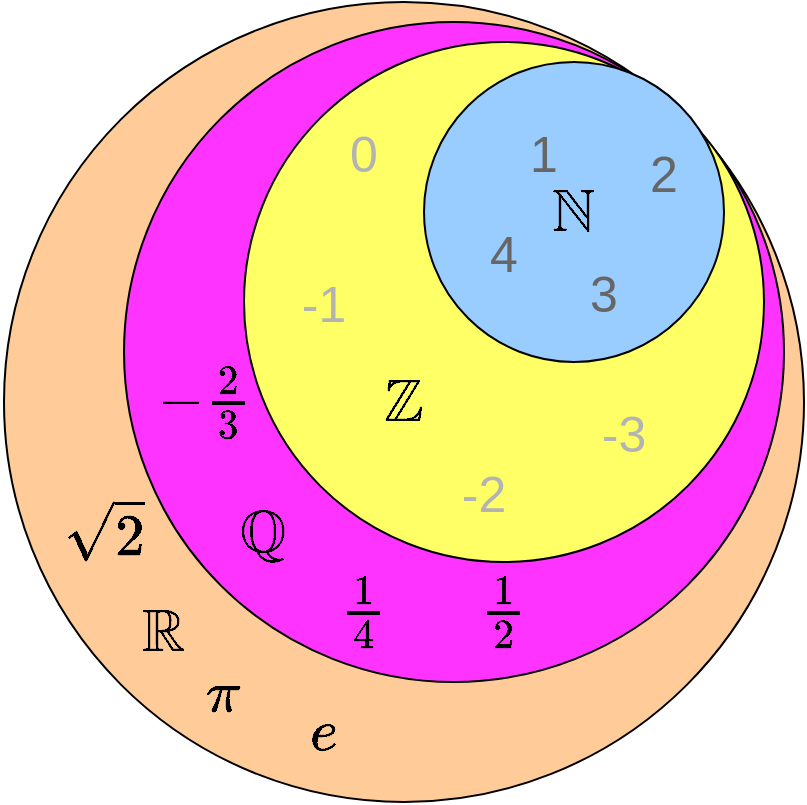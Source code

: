 <mxfile>
    <diagram id="lcaI5hloPfirL9yJnCFp" name="Page-1">
        <mxGraphModel dx="1734" dy="1036" grid="1" gridSize="10" guides="1" tooltips="1" connect="1" arrows="1" fold="1" page="1" pageScale="1" pageWidth="850" pageHeight="1100" math="1" shadow="0">
            <root>
                <mxCell id="0"/>
                <mxCell id="1" parent="0"/>
                <mxCell id="2" value="" style="ellipse;whiteSpace=wrap;html=1;aspect=fixed;fillColor=#FFCC99;" vertex="1" parent="1">
                    <mxGeometry width="400" height="400" as="geometry"/>
                </mxCell>
                <mxCell id="3" value="" style="ellipse;whiteSpace=wrap;html=1;aspect=fixed;fillColor=#FF33FF;" vertex="1" parent="1">
                    <mxGeometry x="60" y="10" width="330" height="330" as="geometry"/>
                </mxCell>
                <mxCell id="4" value="" style="ellipse;whiteSpace=wrap;html=1;aspect=fixed;fillColor=#FFFF66;" vertex="1" parent="1">
                    <mxGeometry x="120" y="20" width="260" height="260" as="geometry"/>
                </mxCell>
                <mxCell id="5" value="" style="ellipse;whiteSpace=wrap;html=1;aspect=fixed;fillColor=#99CCFF;" vertex="1" parent="1">
                    <mxGeometry x="210" y="30" width="150" height="150" as="geometry"/>
                </mxCell>
                <mxCell id="7" value="\(\mathbb{N}\)" style="text;html=1;align=center;verticalAlign=middle;whiteSpace=wrap;rounded=0;fontSize=25;" vertex="1" parent="1">
                    <mxGeometry x="255" y="90" width="60" height="30" as="geometry"/>
                </mxCell>
                <mxCell id="8" value="\(\mathbb{Z}\)" style="text;html=1;align=center;verticalAlign=middle;whiteSpace=wrap;rounded=0;fontSize=25;" vertex="1" parent="1">
                    <mxGeometry x="170" y="185" width="60" height="30" as="geometry"/>
                </mxCell>
                <mxCell id="9" value="\(\mathbb{Q}\)" style="text;html=1;align=center;verticalAlign=middle;whiteSpace=wrap;rounded=0;fontSize=25;fontColor=#000000;" vertex="1" parent="1">
                    <mxGeometry x="100" y="250" width="60" height="30" as="geometry"/>
                </mxCell>
                <mxCell id="10" value="\(\mathbb{R}\)" style="text;html=1;align=center;verticalAlign=middle;whiteSpace=wrap;rounded=0;fontSize=25;fontColor=#000000;" vertex="1" parent="1">
                    <mxGeometry x="50" y="300" width="60" height="30" as="geometry"/>
                </mxCell>
                <mxCell id="16" value="\(e\)" style="text;html=1;align=center;verticalAlign=middle;whiteSpace=wrap;rounded=0;fontSize=25;fontColor=#000000;" vertex="1" parent="1">
                    <mxGeometry x="130" y="350" width="60" height="30" as="geometry"/>
                </mxCell>
                <mxCell id="17" value="\(\pi\)" style="text;html=1;align=center;verticalAlign=middle;whiteSpace=wrap;rounded=0;fontSize=25;fontColor=#000000;" vertex="1" parent="1">
                    <mxGeometry x="80" y="330" width="60" height="30" as="geometry"/>
                </mxCell>
                <mxCell id="18" value="\(\sqrt{2}\)" style="text;html=1;align=center;verticalAlign=middle;whiteSpace=wrap;rounded=0;fontSize=25;fontColor=#000000;" vertex="1" parent="1">
                    <mxGeometry x="20" y="250" width="60" height="30" as="geometry"/>
                </mxCell>
                <mxCell id="19" value="\(\frac{1}{2}\)" style="text;html=1;align=center;verticalAlign=middle;whiteSpace=wrap;rounded=0;fontSize=25;fontColor=#000000;" vertex="1" parent="1">
                    <mxGeometry x="220" y="290" width="60" height="30" as="geometry"/>
                </mxCell>
                <mxCell id="20" value="\(\frac{1}{4}\)" style="text;html=1;align=center;verticalAlign=middle;whiteSpace=wrap;rounded=0;fontSize=25;fontColor=#000000;" vertex="1" parent="1">
                    <mxGeometry x="150" y="290" width="60" height="30" as="geometry"/>
                </mxCell>
                <mxCell id="21" value="\(-\frac{2}{3}\)" style="text;html=1;align=center;verticalAlign=middle;whiteSpace=wrap;rounded=0;fontSize=25;fontColor=#000000;" vertex="1" parent="1">
                    <mxGeometry x="70" y="185" width="60" height="30" as="geometry"/>
                </mxCell>
                <mxCell id="22" value="-3" style="text;html=1;align=center;verticalAlign=middle;whiteSpace=wrap;rounded=0;fontSize=25;fontColor=#B3B3B3;" vertex="1" parent="1">
                    <mxGeometry x="280" y="200" width="60" height="30" as="geometry"/>
                </mxCell>
                <mxCell id="23" value="-2" style="text;html=1;align=center;verticalAlign=middle;whiteSpace=wrap;rounded=0;fontSize=25;fontColor=#B3B3B3;" vertex="1" parent="1">
                    <mxGeometry x="210" y="230" width="60" height="30" as="geometry"/>
                </mxCell>
                <mxCell id="24" value="-1" style="text;html=1;align=center;verticalAlign=middle;whiteSpace=wrap;rounded=0;fontSize=25;fontColor=#B3B3B3;" vertex="1" parent="1">
                    <mxGeometry x="130" y="135" width="60" height="30" as="geometry"/>
                </mxCell>
                <mxCell id="25" value="0" style="text;html=1;align=center;verticalAlign=middle;whiteSpace=wrap;rounded=0;fontSize=25;fontColor=#B3B3B3;" vertex="1" parent="1">
                    <mxGeometry x="150" y="60" width="60" height="30" as="geometry"/>
                </mxCell>
                <mxCell id="26" value="4" style="text;html=1;align=center;verticalAlign=middle;whiteSpace=wrap;rounded=0;fontSize=25;fontColor=#666666;" vertex="1" parent="1">
                    <mxGeometry x="220" y="110" width="60" height="30" as="geometry"/>
                </mxCell>
                <mxCell id="27" value="3" style="text;html=1;align=center;verticalAlign=middle;whiteSpace=wrap;rounded=0;fontSize=25;fontColor=#666666;" vertex="1" parent="1">
                    <mxGeometry x="270" y="130" width="60" height="30" as="geometry"/>
                </mxCell>
                <mxCell id="28" value="2" style="text;html=1;align=center;verticalAlign=middle;whiteSpace=wrap;rounded=0;fontSize=25;fontColor=#666666;" vertex="1" parent="1">
                    <mxGeometry x="300" y="70" width="60" height="30" as="geometry"/>
                </mxCell>
                <mxCell id="29" value="1" style="text;html=1;align=center;verticalAlign=middle;whiteSpace=wrap;rounded=0;fontSize=25;fontColor=#666666;" vertex="1" parent="1">
                    <mxGeometry x="240" y="60" width="60" height="30" as="geometry"/>
                </mxCell>
            </root>
        </mxGraphModel>
    </diagram>
</mxfile>